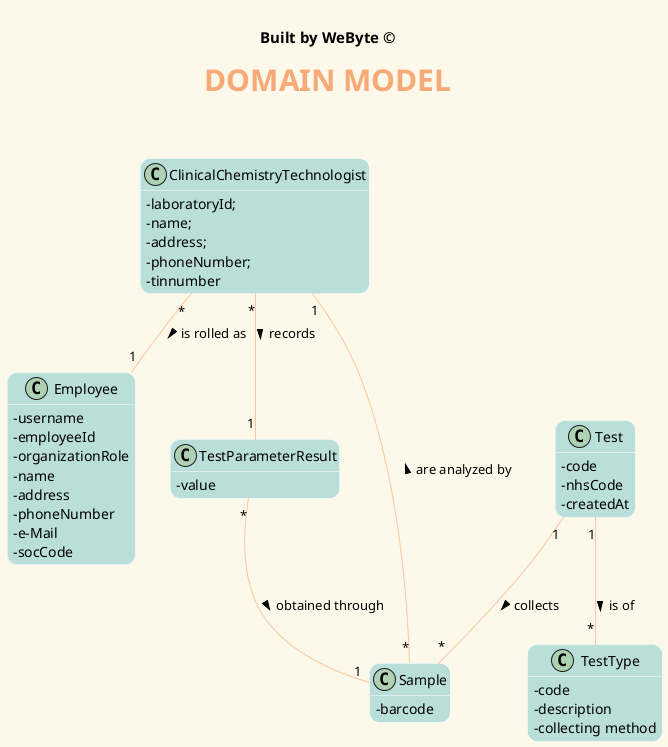 @startuml
'https://plantuml.com/class-diagram
@startuml
hide methods
' ======= layout =========
skinparam backgroundColor #fcf9ea
skinparam titleBorderRoundCorner 15
skinparam titleFontSize 30
skinparam classAttributeIconSize 0
skinparam titleFontName Arial Black
skinparam titleFontColor #f8a978
skinparam roundcorner 20
skinparam stereotypeCBackgroundColor ffc5a1
skinparam class {

ArrowColor ffc5a1
BorderColor White
BackgroundColor badfdb
}


' ======= title =========
center header


<font color=Black size=15><b>Built by WeByte ©</font>
endheader
title <b>DOMAIN MODEL\n

class Employee{
- username
- employeeId
- organizationRole
- name
- address
- phoneNumber
- e-Mail
- socCode
}

class ClinicalChemistryTechnologist{
- laboratoryId;
- name;
- address;
- phoneNumber;
- tinnumber
}

class Sample{
- barcode
}

class TestParameterResult{
- value
}

class Test{
- code
- nhsCode
- createdAt
}

class TestType{
- code
- description
- collecting method
}

Test "1" -- "*" TestType : is of >
Test "1" -- "*" Sample : collects >
TestParameterResult "*" -- "1" Sample : obtained through >
Sample "*" -- "1" ClinicalChemistryTechnologist : are analyzed by >
ClinicalChemistryTechnologist "*" -- "1" Employee : is rolled as >
ClinicalChemistryTechnologist "*" -- "1" TestParameterResult : records >

@enduml